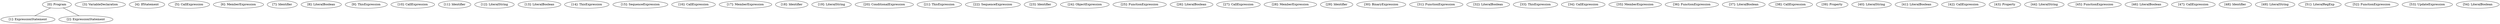 // Result
graph {
	0 [label="[0]: Program"]
	1 [label="[1]: ExpressionStatement"]
	2 [label="[2]: ExpressionStatement"]
	3 [label="[3]: VariableDeclaration"]
	4 [label="[4]: IfStatement"]
	5 [label="[5]: CallExpression"]
	6 [label="[6]: MemberExpression"]
	7 [label="[7]: Identifier"]
	8 [label="[8]: LiteralBoolean"]
	9 [label="[9]: ThisExpression"]
	10 [label="[10]: CallExpression"]
	11 [label="[11]: Identifier"]
	12 [label="[12]: LiteralString"]
	13 [label="[13]: LiteralBoolean"]
	14 [label="[14]: ThisExpression"]
	15 [label="[15]: SequenceExpression"]
	16 [label="[16]: CallExpression"]
	17 [label="[17]: MemberExpression"]
	18 [label="[18]: Identifier"]
	19 [label="[19]: LiteralString"]
	20 [label="[20]: ConditionalExpression"]
	21 [label="[21]: ThisExpression"]
	22 [label="[22]: SequenceExpression"]
	23 [label="[23]: Identifier"]
	24 [label="[24]: ObjectExpression"]
	25 [label="[25]: FunctionExpression"]
	26 [label="[26]: LiteralBoolean"]
	27 [label="[27]: CallExpression"]
	28 [label="[28]: MemberExpression"]
	29 [label="[29]: Identifier"]
	30 [label="[30]: BinaryExpression"]
	31 [label="[31]: FunctionExpression"]
	32 [label="[32]: LiteralBoolean"]
	33 [label="[33]: ThisExpression"]
	34 [label="[34]: CallExpression"]
	35 [label="[35]: MemberExpression"]
	36 [label="[36]: FunctionExpression"]
	37 [label="[37]: LiteralBoolean"]
	38 [label="[38]: CallExpression"]
	39 [label="[39]: Property"]
	40 [label="[40]: LiteralString"]
	41 [label="[41]: LiteralBoolean"]
	42 [label="[42]: CallExpression"]
	43 [label="[43]: Property"]
	44 [label="[44]: LiteralString"]
	45 [label="[45]: FunctionExpression"]
	46 [label="[46]: LiteralBoolean"]
	47 [label="[47]: CallExpression"]
	48 [label="[48]: Identifier"]
	49 [label="[49]: LiteralString"]
	51 [label="[51]: LiteralRegExp"]
	52 [label="[52]: FunctionExpression"]
	53 [label="[53]: UpdateExpression"]
	54 [label="[54]: LiteralBoolean"]
	0 -- 1
	0 -- 2
}

